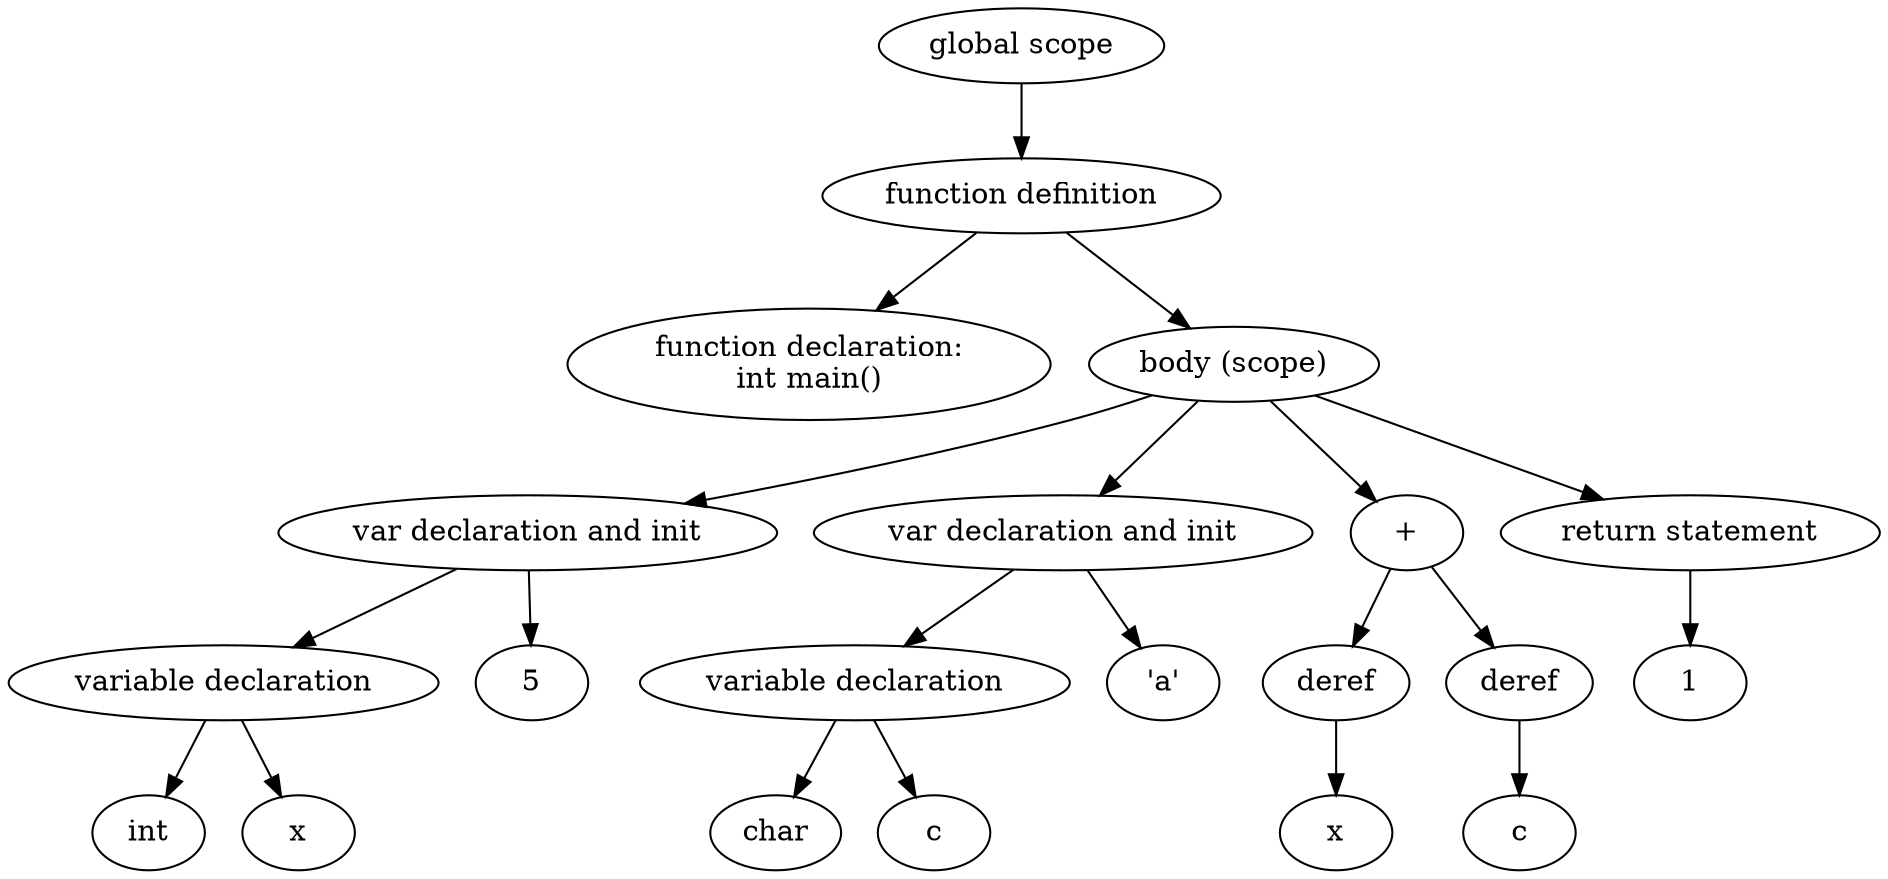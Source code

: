 digraph "Abstract Syntax Tree" {
	140480001631232 [label="function declaration:
int main()"]
	140480001634256 -> 140480001631232
	140480001634112 [label=int]
	140480001633536 -> 140480001634112
	140480001633152 [label=x]
	140480001633536 -> 140480001633152
	140480001633536 [label="variable declaration"]
	140480001633728 -> 140480001633536
	140480001633680 [label=5]
	140480001633728 -> 140480001633680
	140480001633728 [label="var declaration and init"]
	140480001632768 -> 140480001633728
	140480001632384 [label=char]
	140480001631376 -> 140480001632384
	140480001633248 [label=c]
	140480001631376 -> 140480001633248
	140480001631376 [label="variable declaration"]
	140480001633104 -> 140480001631376
	140480001632000 [label="'a'"]
	140480001633104 -> 140480001632000
	140480001633104 [label="var declaration and init"]
	140480001632768 -> 140480001633104
	140480001632528 [label=x]
	140480001630848 -> 140480001632528
	140480001630848 [label=deref]
	140480002197200 -> 140480001630848
	140480001632144 [label=c]
	140480001632624 -> 140480001632144
	140480001632624 [label=deref]
	140480002197200 -> 140480001632624
	140480002197200 [label="+"]
	140480001632768 -> 140480002197200
	140480002469744 [label=1]
	140480002131184 -> 140480002469744
	140480002131184 [label="return statement"]
	140480001632768 -> 140480002131184
	140480001632768 [label="body (scope)"]
	140480001634256 -> 140480001632768
	140480001634256 [label="function definition"]
	140480001633344 -> 140480001634256
	140480001633344 [label="global scope"]
}
